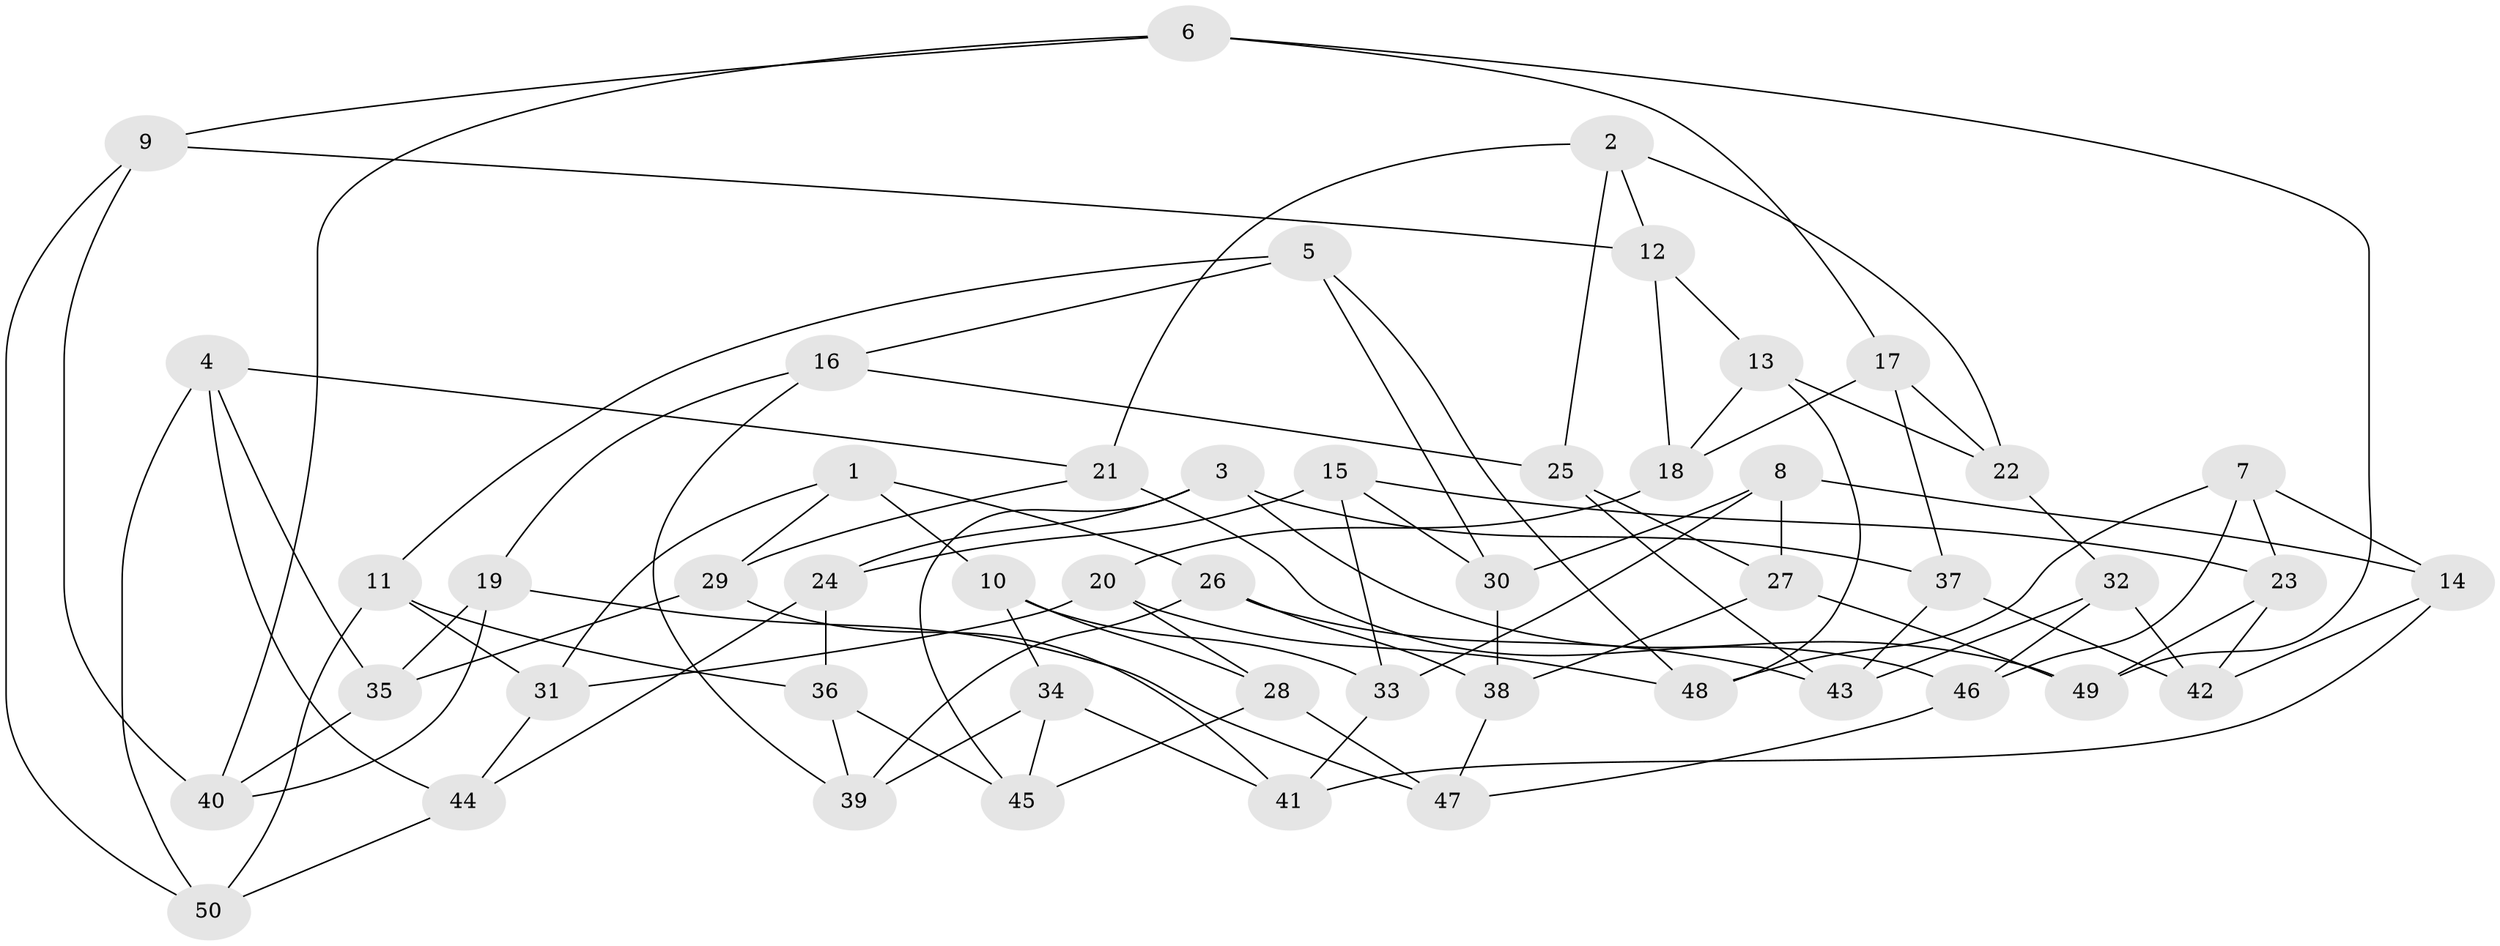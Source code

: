 // Generated by graph-tools (version 1.1) at 2025/26/03/09/25 03:26:51]
// undirected, 50 vertices, 100 edges
graph export_dot {
graph [start="1"]
  node [color=gray90,style=filled];
  1;
  2;
  3;
  4;
  5;
  6;
  7;
  8;
  9;
  10;
  11;
  12;
  13;
  14;
  15;
  16;
  17;
  18;
  19;
  20;
  21;
  22;
  23;
  24;
  25;
  26;
  27;
  28;
  29;
  30;
  31;
  32;
  33;
  34;
  35;
  36;
  37;
  38;
  39;
  40;
  41;
  42;
  43;
  44;
  45;
  46;
  47;
  48;
  49;
  50;
  1 -- 26;
  1 -- 29;
  1 -- 10;
  1 -- 31;
  2 -- 12;
  2 -- 25;
  2 -- 22;
  2 -- 21;
  3 -- 45;
  3 -- 49;
  3 -- 37;
  3 -- 24;
  4 -- 21;
  4 -- 35;
  4 -- 44;
  4 -- 50;
  5 -- 30;
  5 -- 11;
  5 -- 48;
  5 -- 16;
  6 -- 49;
  6 -- 17;
  6 -- 40;
  6 -- 9;
  7 -- 48;
  7 -- 23;
  7 -- 46;
  7 -- 14;
  8 -- 33;
  8 -- 14;
  8 -- 27;
  8 -- 30;
  9 -- 12;
  9 -- 50;
  9 -- 40;
  10 -- 28;
  10 -- 33;
  10 -- 34;
  11 -- 50;
  11 -- 36;
  11 -- 31;
  12 -- 18;
  12 -- 13;
  13 -- 18;
  13 -- 48;
  13 -- 22;
  14 -- 41;
  14 -- 42;
  15 -- 23;
  15 -- 24;
  15 -- 30;
  15 -- 33;
  16 -- 25;
  16 -- 19;
  16 -- 39;
  17 -- 18;
  17 -- 22;
  17 -- 37;
  18 -- 20;
  19 -- 35;
  19 -- 47;
  19 -- 40;
  20 -- 31;
  20 -- 48;
  20 -- 28;
  21 -- 46;
  21 -- 29;
  22 -- 32;
  23 -- 42;
  23 -- 49;
  24 -- 44;
  24 -- 36;
  25 -- 27;
  25 -- 43;
  26 -- 43;
  26 -- 39;
  26 -- 38;
  27 -- 49;
  27 -- 38;
  28 -- 47;
  28 -- 45;
  29 -- 41;
  29 -- 35;
  30 -- 38;
  31 -- 44;
  32 -- 46;
  32 -- 43;
  32 -- 42;
  33 -- 41;
  34 -- 39;
  34 -- 45;
  34 -- 41;
  35 -- 40;
  36 -- 45;
  36 -- 39;
  37 -- 42;
  37 -- 43;
  38 -- 47;
  44 -- 50;
  46 -- 47;
}
